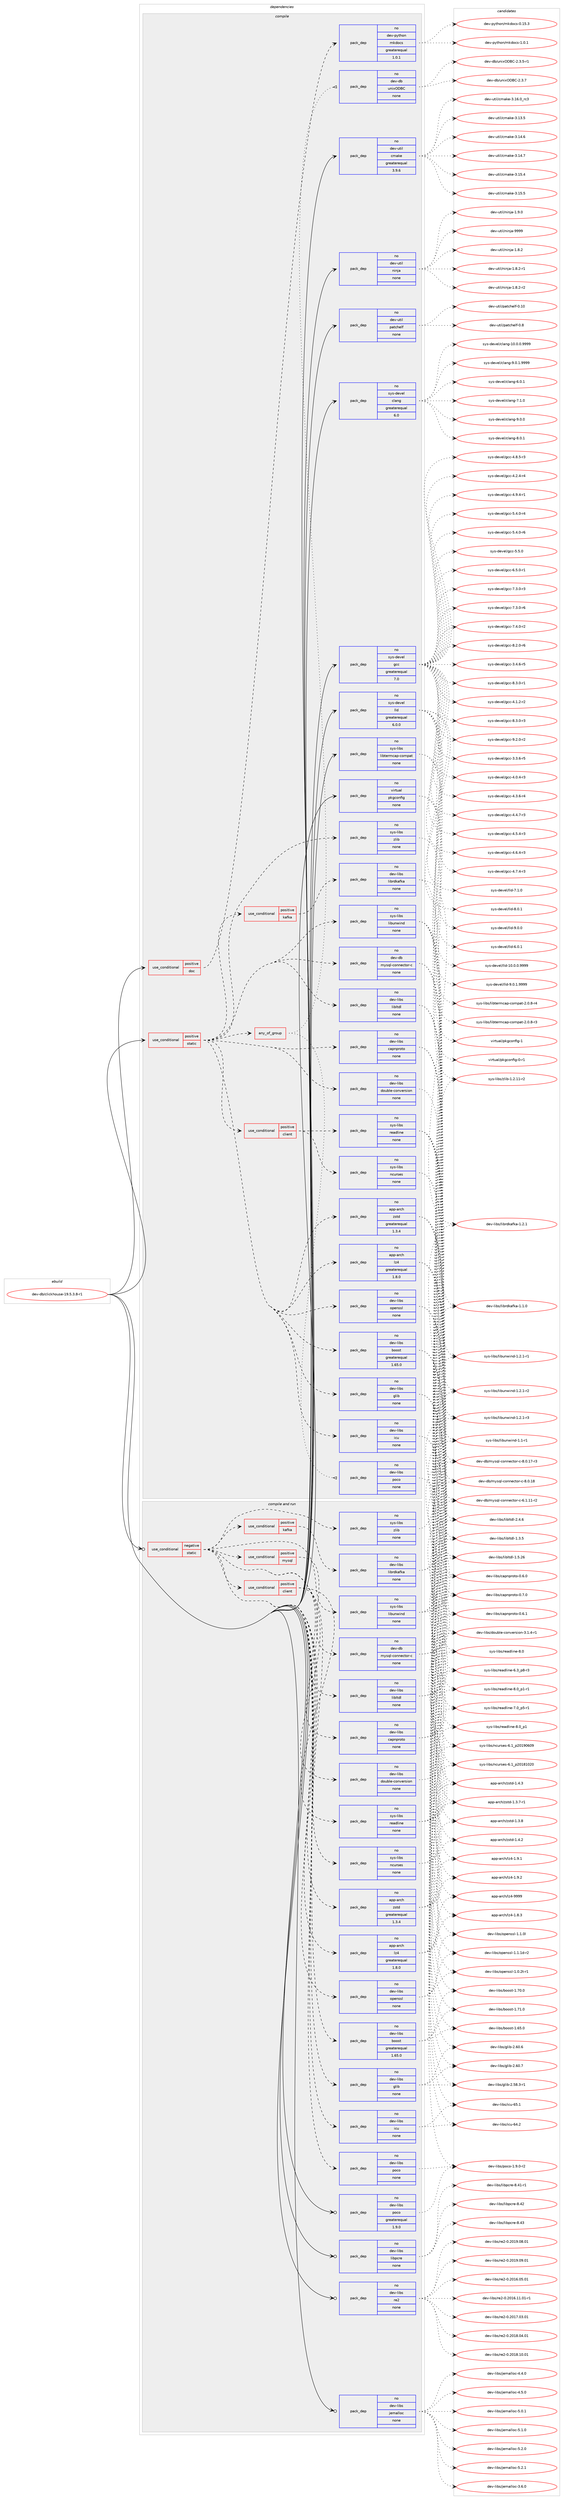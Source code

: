 digraph prolog {

# *************
# Graph options
# *************

newrank=true;
concentrate=true;
compound=true;
graph [rankdir=LR,fontname=Helvetica,fontsize=10,ranksep=1.5];#, ranksep=2.5, nodesep=0.2];
edge  [arrowhead=vee];
node  [fontname=Helvetica,fontsize=10];

# **********
# The ebuild
# **********

subgraph cluster_leftcol {
color=gray;
rank=same;
label=<<i>ebuild</i>>;
id [label="dev-db/clickhouse-19.5.3.8-r1", color=red, width=4, href="../dev-db/clickhouse-19.5.3.8-r1.svg"];
}

# ****************
# The dependencies
# ****************

subgraph cluster_midcol {
color=gray;
label=<<i>dependencies</i>>;
subgraph cluster_compile {
fillcolor="#eeeeee";
style=filled;
label=<<i>compile</i>>;
subgraph cond122521 {
dependency517874 [label=<<TABLE BORDER="0" CELLBORDER="1" CELLSPACING="0" CELLPADDING="4"><TR><TD ROWSPAN="3" CELLPADDING="10">use_conditional</TD></TR><TR><TD>positive</TD></TR><TR><TD>doc</TD></TR></TABLE>>, shape=none, color=red];
subgraph pack385750 {
dependency517875 [label=<<TABLE BORDER="0" CELLBORDER="1" CELLSPACING="0" CELLPADDING="4" WIDTH="220"><TR><TD ROWSPAN="6" CELLPADDING="30">pack_dep</TD></TR><TR><TD WIDTH="110">no</TD></TR><TR><TD>dev-python</TD></TR><TR><TD>mkdocs</TD></TR><TR><TD>greaterequal</TD></TR><TR><TD>1.0.1</TD></TR></TABLE>>, shape=none, color=blue];
}
dependency517874:e -> dependency517875:w [weight=20,style="dashed",arrowhead="vee"];
}
id:e -> dependency517874:w [weight=20,style="solid",arrowhead="vee"];
subgraph cond122522 {
dependency517876 [label=<<TABLE BORDER="0" CELLBORDER="1" CELLSPACING="0" CELLPADDING="4"><TR><TD ROWSPAN="3" CELLPADDING="10">use_conditional</TD></TR><TR><TD>positive</TD></TR><TR><TD>static</TD></TR></TABLE>>, shape=none, color=red];
subgraph pack385751 {
dependency517877 [label=<<TABLE BORDER="0" CELLBORDER="1" CELLSPACING="0" CELLPADDING="4" WIDTH="220"><TR><TD ROWSPAN="6" CELLPADDING="30">pack_dep</TD></TR><TR><TD WIDTH="110">no</TD></TR><TR><TD>app-arch</TD></TR><TR><TD>lz4</TD></TR><TR><TD>greaterequal</TD></TR><TR><TD>1.8.0</TD></TR></TABLE>>, shape=none, color=blue];
}
dependency517876:e -> dependency517877:w [weight=20,style="dashed",arrowhead="vee"];
subgraph pack385752 {
dependency517878 [label=<<TABLE BORDER="0" CELLBORDER="1" CELLSPACING="0" CELLPADDING="4" WIDTH="220"><TR><TD ROWSPAN="6" CELLPADDING="30">pack_dep</TD></TR><TR><TD WIDTH="110">no</TD></TR><TR><TD>app-arch</TD></TR><TR><TD>zstd</TD></TR><TR><TD>greaterequal</TD></TR><TR><TD>1.3.4</TD></TR></TABLE>>, shape=none, color=blue];
}
dependency517876:e -> dependency517878:w [weight=20,style="dashed",arrowhead="vee"];
subgraph cond122523 {
dependency517879 [label=<<TABLE BORDER="0" CELLBORDER="1" CELLSPACING="0" CELLPADDING="4"><TR><TD ROWSPAN="3" CELLPADDING="10">use_conditional</TD></TR><TR><TD>positive</TD></TR><TR><TD>client</TD></TR></TABLE>>, shape=none, color=red];
subgraph pack385753 {
dependency517880 [label=<<TABLE BORDER="0" CELLBORDER="1" CELLSPACING="0" CELLPADDING="4" WIDTH="220"><TR><TD ROWSPAN="6" CELLPADDING="30">pack_dep</TD></TR><TR><TD WIDTH="110">no</TD></TR><TR><TD>sys-libs</TD></TR><TR><TD>ncurses</TD></TR><TR><TD>none</TD></TR><TR><TD></TD></TR></TABLE>>, shape=none, color=blue];
}
dependency517879:e -> dependency517880:w [weight=20,style="dashed",arrowhead="vee"];
subgraph pack385754 {
dependency517881 [label=<<TABLE BORDER="0" CELLBORDER="1" CELLSPACING="0" CELLPADDING="4" WIDTH="220"><TR><TD ROWSPAN="6" CELLPADDING="30">pack_dep</TD></TR><TR><TD WIDTH="110">no</TD></TR><TR><TD>sys-libs</TD></TR><TR><TD>readline</TD></TR><TR><TD>none</TD></TR><TR><TD></TD></TR></TABLE>>, shape=none, color=blue];
}
dependency517879:e -> dependency517881:w [weight=20,style="dashed",arrowhead="vee"];
}
dependency517876:e -> dependency517879:w [weight=20,style="dashed",arrowhead="vee"];
subgraph pack385755 {
dependency517882 [label=<<TABLE BORDER="0" CELLBORDER="1" CELLSPACING="0" CELLPADDING="4" WIDTH="220"><TR><TD ROWSPAN="6" CELLPADDING="30">pack_dep</TD></TR><TR><TD WIDTH="110">no</TD></TR><TR><TD>dev-libs</TD></TR><TR><TD>double-conversion</TD></TR><TR><TD>none</TD></TR><TR><TD></TD></TR></TABLE>>, shape=none, color=blue];
}
dependency517876:e -> dependency517882:w [weight=20,style="dashed",arrowhead="vee"];
subgraph pack385756 {
dependency517883 [label=<<TABLE BORDER="0" CELLBORDER="1" CELLSPACING="0" CELLPADDING="4" WIDTH="220"><TR><TD ROWSPAN="6" CELLPADDING="30">pack_dep</TD></TR><TR><TD WIDTH="110">no</TD></TR><TR><TD>dev-libs</TD></TR><TR><TD>capnproto</TD></TR><TR><TD>none</TD></TR><TR><TD></TD></TR></TABLE>>, shape=none, color=blue];
}
dependency517876:e -> dependency517883:w [weight=20,style="dashed",arrowhead="vee"];
subgraph pack385757 {
dependency517884 [label=<<TABLE BORDER="0" CELLBORDER="1" CELLSPACING="0" CELLPADDING="4" WIDTH="220"><TR><TD ROWSPAN="6" CELLPADDING="30">pack_dep</TD></TR><TR><TD WIDTH="110">no</TD></TR><TR><TD>dev-libs</TD></TR><TR><TD>libltdl</TD></TR><TR><TD>none</TD></TR><TR><TD></TD></TR></TABLE>>, shape=none, color=blue];
}
dependency517876:e -> dependency517884:w [weight=20,style="dashed",arrowhead="vee"];
subgraph pack385758 {
dependency517885 [label=<<TABLE BORDER="0" CELLBORDER="1" CELLSPACING="0" CELLPADDING="4" WIDTH="220"><TR><TD ROWSPAN="6" CELLPADDING="30">pack_dep</TD></TR><TR><TD WIDTH="110">no</TD></TR><TR><TD>sys-libs</TD></TR><TR><TD>libunwind</TD></TR><TR><TD>none</TD></TR><TR><TD></TD></TR></TABLE>>, shape=none, color=blue];
}
dependency517876:e -> dependency517885:w [weight=20,style="dashed",arrowhead="vee"];
subgraph pack385759 {
dependency517886 [label=<<TABLE BORDER="0" CELLBORDER="1" CELLSPACING="0" CELLPADDING="4" WIDTH="220"><TR><TD ROWSPAN="6" CELLPADDING="30">pack_dep</TD></TR><TR><TD WIDTH="110">no</TD></TR><TR><TD>sys-libs</TD></TR><TR><TD>zlib</TD></TR><TR><TD>none</TD></TR><TR><TD></TD></TR></TABLE>>, shape=none, color=blue];
}
dependency517876:e -> dependency517886:w [weight=20,style="dashed",arrowhead="vee"];
subgraph any9275 {
dependency517887 [label=<<TABLE BORDER="0" CELLBORDER="1" CELLSPACING="0" CELLPADDING="4"><TR><TD CELLPADDING="10">any_of_group</TD></TR></TABLE>>, shape=none, color=red];subgraph pack385760 {
dependency517888 [label=<<TABLE BORDER="0" CELLBORDER="1" CELLSPACING="0" CELLPADDING="4" WIDTH="220"><TR><TD ROWSPAN="6" CELLPADDING="30">pack_dep</TD></TR><TR><TD WIDTH="110">no</TD></TR><TR><TD>dev-db</TD></TR><TR><TD>unixODBC</TD></TR><TR><TD>none</TD></TR><TR><TD></TD></TR></TABLE>>, shape=none, color=blue];
}
dependency517887:e -> dependency517888:w [weight=20,style="dotted",arrowhead="oinv"];
subgraph pack385761 {
dependency517889 [label=<<TABLE BORDER="0" CELLBORDER="1" CELLSPACING="0" CELLPADDING="4" WIDTH="220"><TR><TD ROWSPAN="6" CELLPADDING="30">pack_dep</TD></TR><TR><TD WIDTH="110">no</TD></TR><TR><TD>dev-libs</TD></TR><TR><TD>poco</TD></TR><TR><TD>none</TD></TR><TR><TD></TD></TR></TABLE>>, shape=none, color=blue];
}
dependency517887:e -> dependency517889:w [weight=20,style="dotted",arrowhead="oinv"];
}
dependency517876:e -> dependency517887:w [weight=20,style="dashed",arrowhead="vee"];
subgraph pack385762 {
dependency517890 [label=<<TABLE BORDER="0" CELLBORDER="1" CELLSPACING="0" CELLPADDING="4" WIDTH="220"><TR><TD ROWSPAN="6" CELLPADDING="30">pack_dep</TD></TR><TR><TD WIDTH="110">no</TD></TR><TR><TD>dev-libs</TD></TR><TR><TD>icu</TD></TR><TR><TD>none</TD></TR><TR><TD></TD></TR></TABLE>>, shape=none, color=blue];
}
dependency517876:e -> dependency517890:w [weight=20,style="dashed",arrowhead="vee"];
subgraph pack385763 {
dependency517891 [label=<<TABLE BORDER="0" CELLBORDER="1" CELLSPACING="0" CELLPADDING="4" WIDTH="220"><TR><TD ROWSPAN="6" CELLPADDING="30">pack_dep</TD></TR><TR><TD WIDTH="110">no</TD></TR><TR><TD>dev-libs</TD></TR><TR><TD>glib</TD></TR><TR><TD>none</TD></TR><TR><TD></TD></TR></TABLE>>, shape=none, color=blue];
}
dependency517876:e -> dependency517891:w [weight=20,style="dashed",arrowhead="vee"];
subgraph pack385764 {
dependency517892 [label=<<TABLE BORDER="0" CELLBORDER="1" CELLSPACING="0" CELLPADDING="4" WIDTH="220"><TR><TD ROWSPAN="6" CELLPADDING="30">pack_dep</TD></TR><TR><TD WIDTH="110">no</TD></TR><TR><TD>dev-libs</TD></TR><TR><TD>boost</TD></TR><TR><TD>greaterequal</TD></TR><TR><TD>1.65.0</TD></TR></TABLE>>, shape=none, color=blue];
}
dependency517876:e -> dependency517892:w [weight=20,style="dashed",arrowhead="vee"];
subgraph pack385765 {
dependency517893 [label=<<TABLE BORDER="0" CELLBORDER="1" CELLSPACING="0" CELLPADDING="4" WIDTH="220"><TR><TD ROWSPAN="6" CELLPADDING="30">pack_dep</TD></TR><TR><TD WIDTH="110">no</TD></TR><TR><TD>dev-libs</TD></TR><TR><TD>openssl</TD></TR><TR><TD>none</TD></TR><TR><TD></TD></TR></TABLE>>, shape=none, color=blue];
}
dependency517876:e -> dependency517893:w [weight=20,style="dashed",arrowhead="vee"];
subgraph pack385766 {
dependency517894 [label=<<TABLE BORDER="0" CELLBORDER="1" CELLSPACING="0" CELLPADDING="4" WIDTH="220"><TR><TD ROWSPAN="6" CELLPADDING="30">pack_dep</TD></TR><TR><TD WIDTH="110">no</TD></TR><TR><TD>dev-db</TD></TR><TR><TD>mysql-connector-c</TD></TR><TR><TD>none</TD></TR><TR><TD></TD></TR></TABLE>>, shape=none, color=blue];
}
dependency517876:e -> dependency517894:w [weight=20,style="dashed",arrowhead="vee"];
subgraph cond122524 {
dependency517895 [label=<<TABLE BORDER="0" CELLBORDER="1" CELLSPACING="0" CELLPADDING="4"><TR><TD ROWSPAN="3" CELLPADDING="10">use_conditional</TD></TR><TR><TD>positive</TD></TR><TR><TD>kafka</TD></TR></TABLE>>, shape=none, color=red];
subgraph pack385767 {
dependency517896 [label=<<TABLE BORDER="0" CELLBORDER="1" CELLSPACING="0" CELLPADDING="4" WIDTH="220"><TR><TD ROWSPAN="6" CELLPADDING="30">pack_dep</TD></TR><TR><TD WIDTH="110">no</TD></TR><TR><TD>dev-libs</TD></TR><TR><TD>librdkafka</TD></TR><TR><TD>none</TD></TR><TR><TD></TD></TR></TABLE>>, shape=none, color=blue];
}
dependency517895:e -> dependency517896:w [weight=20,style="dashed",arrowhead="vee"];
}
dependency517876:e -> dependency517895:w [weight=20,style="dashed",arrowhead="vee"];
}
id:e -> dependency517876:w [weight=20,style="solid",arrowhead="vee"];
subgraph pack385768 {
dependency517897 [label=<<TABLE BORDER="0" CELLBORDER="1" CELLSPACING="0" CELLPADDING="4" WIDTH="220"><TR><TD ROWSPAN="6" CELLPADDING="30">pack_dep</TD></TR><TR><TD WIDTH="110">no</TD></TR><TR><TD>dev-util</TD></TR><TR><TD>cmake</TD></TR><TR><TD>greaterequal</TD></TR><TR><TD>3.9.6</TD></TR></TABLE>>, shape=none, color=blue];
}
id:e -> dependency517897:w [weight=20,style="solid",arrowhead="vee"];
subgraph pack385769 {
dependency517898 [label=<<TABLE BORDER="0" CELLBORDER="1" CELLSPACING="0" CELLPADDING="4" WIDTH="220"><TR><TD ROWSPAN="6" CELLPADDING="30">pack_dep</TD></TR><TR><TD WIDTH="110">no</TD></TR><TR><TD>dev-util</TD></TR><TR><TD>ninja</TD></TR><TR><TD>none</TD></TR><TR><TD></TD></TR></TABLE>>, shape=none, color=blue];
}
id:e -> dependency517898:w [weight=20,style="solid",arrowhead="vee"];
subgraph pack385770 {
dependency517899 [label=<<TABLE BORDER="0" CELLBORDER="1" CELLSPACING="0" CELLPADDING="4" WIDTH="220"><TR><TD ROWSPAN="6" CELLPADDING="30">pack_dep</TD></TR><TR><TD WIDTH="110">no</TD></TR><TR><TD>dev-util</TD></TR><TR><TD>patchelf</TD></TR><TR><TD>none</TD></TR><TR><TD></TD></TR></TABLE>>, shape=none, color=blue];
}
id:e -> dependency517899:w [weight=20,style="solid",arrowhead="vee"];
subgraph pack385771 {
dependency517900 [label=<<TABLE BORDER="0" CELLBORDER="1" CELLSPACING="0" CELLPADDING="4" WIDTH="220"><TR><TD ROWSPAN="6" CELLPADDING="30">pack_dep</TD></TR><TR><TD WIDTH="110">no</TD></TR><TR><TD>sys-devel</TD></TR><TR><TD>clang</TD></TR><TR><TD>greaterequal</TD></TR><TR><TD>6.0</TD></TR></TABLE>>, shape=none, color=blue];
}
id:e -> dependency517900:w [weight=20,style="solid",arrowhead="vee"];
subgraph pack385772 {
dependency517901 [label=<<TABLE BORDER="0" CELLBORDER="1" CELLSPACING="0" CELLPADDING="4" WIDTH="220"><TR><TD ROWSPAN="6" CELLPADDING="30">pack_dep</TD></TR><TR><TD WIDTH="110">no</TD></TR><TR><TD>sys-devel</TD></TR><TR><TD>gcc</TD></TR><TR><TD>greaterequal</TD></TR><TR><TD>7.0</TD></TR></TABLE>>, shape=none, color=blue];
}
id:e -> dependency517901:w [weight=20,style="solid",arrowhead="vee"];
subgraph pack385773 {
dependency517902 [label=<<TABLE BORDER="0" CELLBORDER="1" CELLSPACING="0" CELLPADDING="4" WIDTH="220"><TR><TD ROWSPAN="6" CELLPADDING="30">pack_dep</TD></TR><TR><TD WIDTH="110">no</TD></TR><TR><TD>sys-devel</TD></TR><TR><TD>lld</TD></TR><TR><TD>greaterequal</TD></TR><TR><TD>6.0.0</TD></TR></TABLE>>, shape=none, color=blue];
}
id:e -> dependency517902:w [weight=20,style="solid",arrowhead="vee"];
subgraph pack385774 {
dependency517903 [label=<<TABLE BORDER="0" CELLBORDER="1" CELLSPACING="0" CELLPADDING="4" WIDTH="220"><TR><TD ROWSPAN="6" CELLPADDING="30">pack_dep</TD></TR><TR><TD WIDTH="110">no</TD></TR><TR><TD>sys-libs</TD></TR><TR><TD>libtermcap-compat</TD></TR><TR><TD>none</TD></TR><TR><TD></TD></TR></TABLE>>, shape=none, color=blue];
}
id:e -> dependency517903:w [weight=20,style="solid",arrowhead="vee"];
subgraph pack385775 {
dependency517904 [label=<<TABLE BORDER="0" CELLBORDER="1" CELLSPACING="0" CELLPADDING="4" WIDTH="220"><TR><TD ROWSPAN="6" CELLPADDING="30">pack_dep</TD></TR><TR><TD WIDTH="110">no</TD></TR><TR><TD>virtual</TD></TR><TR><TD>pkgconfig</TD></TR><TR><TD>none</TD></TR><TR><TD></TD></TR></TABLE>>, shape=none, color=blue];
}
id:e -> dependency517904:w [weight=20,style="solid",arrowhead="vee"];
}
subgraph cluster_compileandrun {
fillcolor="#eeeeee";
style=filled;
label=<<i>compile and run</i>>;
subgraph cond122525 {
dependency517905 [label=<<TABLE BORDER="0" CELLBORDER="1" CELLSPACING="0" CELLPADDING="4"><TR><TD ROWSPAN="3" CELLPADDING="10">use_conditional</TD></TR><TR><TD>negative</TD></TR><TR><TD>static</TD></TR></TABLE>>, shape=none, color=red];
subgraph pack385776 {
dependency517906 [label=<<TABLE BORDER="0" CELLBORDER="1" CELLSPACING="0" CELLPADDING="4" WIDTH="220"><TR><TD ROWSPAN="6" CELLPADDING="30">pack_dep</TD></TR><TR><TD WIDTH="110">no</TD></TR><TR><TD>app-arch</TD></TR><TR><TD>lz4</TD></TR><TR><TD>greaterequal</TD></TR><TR><TD>1.8.0</TD></TR></TABLE>>, shape=none, color=blue];
}
dependency517905:e -> dependency517906:w [weight=20,style="dashed",arrowhead="vee"];
subgraph pack385777 {
dependency517907 [label=<<TABLE BORDER="0" CELLBORDER="1" CELLSPACING="0" CELLPADDING="4" WIDTH="220"><TR><TD ROWSPAN="6" CELLPADDING="30">pack_dep</TD></TR><TR><TD WIDTH="110">no</TD></TR><TR><TD>app-arch</TD></TR><TR><TD>zstd</TD></TR><TR><TD>greaterequal</TD></TR><TR><TD>1.3.4</TD></TR></TABLE>>, shape=none, color=blue];
}
dependency517905:e -> dependency517907:w [weight=20,style="dashed",arrowhead="vee"];
subgraph cond122526 {
dependency517908 [label=<<TABLE BORDER="0" CELLBORDER="1" CELLSPACING="0" CELLPADDING="4"><TR><TD ROWSPAN="3" CELLPADDING="10">use_conditional</TD></TR><TR><TD>positive</TD></TR><TR><TD>client</TD></TR></TABLE>>, shape=none, color=red];
subgraph pack385778 {
dependency517909 [label=<<TABLE BORDER="0" CELLBORDER="1" CELLSPACING="0" CELLPADDING="4" WIDTH="220"><TR><TD ROWSPAN="6" CELLPADDING="30">pack_dep</TD></TR><TR><TD WIDTH="110">no</TD></TR><TR><TD>sys-libs</TD></TR><TR><TD>ncurses</TD></TR><TR><TD>none</TD></TR><TR><TD></TD></TR></TABLE>>, shape=none, color=blue];
}
dependency517908:e -> dependency517909:w [weight=20,style="dashed",arrowhead="vee"];
subgraph pack385779 {
dependency517910 [label=<<TABLE BORDER="0" CELLBORDER="1" CELLSPACING="0" CELLPADDING="4" WIDTH="220"><TR><TD ROWSPAN="6" CELLPADDING="30">pack_dep</TD></TR><TR><TD WIDTH="110">no</TD></TR><TR><TD>sys-libs</TD></TR><TR><TD>readline</TD></TR><TR><TD>none</TD></TR><TR><TD></TD></TR></TABLE>>, shape=none, color=blue];
}
dependency517908:e -> dependency517910:w [weight=20,style="dashed",arrowhead="vee"];
}
dependency517905:e -> dependency517908:w [weight=20,style="dashed",arrowhead="vee"];
subgraph pack385780 {
dependency517911 [label=<<TABLE BORDER="0" CELLBORDER="1" CELLSPACING="0" CELLPADDING="4" WIDTH="220"><TR><TD ROWSPAN="6" CELLPADDING="30">pack_dep</TD></TR><TR><TD WIDTH="110">no</TD></TR><TR><TD>dev-libs</TD></TR><TR><TD>double-conversion</TD></TR><TR><TD>none</TD></TR><TR><TD></TD></TR></TABLE>>, shape=none, color=blue];
}
dependency517905:e -> dependency517911:w [weight=20,style="dashed",arrowhead="vee"];
subgraph pack385781 {
dependency517912 [label=<<TABLE BORDER="0" CELLBORDER="1" CELLSPACING="0" CELLPADDING="4" WIDTH="220"><TR><TD ROWSPAN="6" CELLPADDING="30">pack_dep</TD></TR><TR><TD WIDTH="110">no</TD></TR><TR><TD>dev-libs</TD></TR><TR><TD>capnproto</TD></TR><TR><TD>none</TD></TR><TR><TD></TD></TR></TABLE>>, shape=none, color=blue];
}
dependency517905:e -> dependency517912:w [weight=20,style="dashed",arrowhead="vee"];
subgraph pack385782 {
dependency517913 [label=<<TABLE BORDER="0" CELLBORDER="1" CELLSPACING="0" CELLPADDING="4" WIDTH="220"><TR><TD ROWSPAN="6" CELLPADDING="30">pack_dep</TD></TR><TR><TD WIDTH="110">no</TD></TR><TR><TD>dev-libs</TD></TR><TR><TD>libltdl</TD></TR><TR><TD>none</TD></TR><TR><TD></TD></TR></TABLE>>, shape=none, color=blue];
}
dependency517905:e -> dependency517913:w [weight=20,style="dashed",arrowhead="vee"];
subgraph pack385783 {
dependency517914 [label=<<TABLE BORDER="0" CELLBORDER="1" CELLSPACING="0" CELLPADDING="4" WIDTH="220"><TR><TD ROWSPAN="6" CELLPADDING="30">pack_dep</TD></TR><TR><TD WIDTH="110">no</TD></TR><TR><TD>sys-libs</TD></TR><TR><TD>libunwind</TD></TR><TR><TD>none</TD></TR><TR><TD></TD></TR></TABLE>>, shape=none, color=blue];
}
dependency517905:e -> dependency517914:w [weight=20,style="dashed",arrowhead="vee"];
subgraph pack385784 {
dependency517915 [label=<<TABLE BORDER="0" CELLBORDER="1" CELLSPACING="0" CELLPADDING="4" WIDTH="220"><TR><TD ROWSPAN="6" CELLPADDING="30">pack_dep</TD></TR><TR><TD WIDTH="110">no</TD></TR><TR><TD>sys-libs</TD></TR><TR><TD>zlib</TD></TR><TR><TD>none</TD></TR><TR><TD></TD></TR></TABLE>>, shape=none, color=blue];
}
dependency517905:e -> dependency517915:w [weight=20,style="dashed",arrowhead="vee"];
subgraph pack385785 {
dependency517916 [label=<<TABLE BORDER="0" CELLBORDER="1" CELLSPACING="0" CELLPADDING="4" WIDTH="220"><TR><TD ROWSPAN="6" CELLPADDING="30">pack_dep</TD></TR><TR><TD WIDTH="110">no</TD></TR><TR><TD>dev-libs</TD></TR><TR><TD>poco</TD></TR><TR><TD>none</TD></TR><TR><TD></TD></TR></TABLE>>, shape=none, color=blue];
}
dependency517905:e -> dependency517916:w [weight=20,style="dashed",arrowhead="vee"];
subgraph pack385786 {
dependency517917 [label=<<TABLE BORDER="0" CELLBORDER="1" CELLSPACING="0" CELLPADDING="4" WIDTH="220"><TR><TD ROWSPAN="6" CELLPADDING="30">pack_dep</TD></TR><TR><TD WIDTH="110">no</TD></TR><TR><TD>dev-libs</TD></TR><TR><TD>icu</TD></TR><TR><TD>none</TD></TR><TR><TD></TD></TR></TABLE>>, shape=none, color=blue];
}
dependency517905:e -> dependency517917:w [weight=20,style="dashed",arrowhead="vee"];
subgraph pack385787 {
dependency517918 [label=<<TABLE BORDER="0" CELLBORDER="1" CELLSPACING="0" CELLPADDING="4" WIDTH="220"><TR><TD ROWSPAN="6" CELLPADDING="30">pack_dep</TD></TR><TR><TD WIDTH="110">no</TD></TR><TR><TD>dev-libs</TD></TR><TR><TD>glib</TD></TR><TR><TD>none</TD></TR><TR><TD></TD></TR></TABLE>>, shape=none, color=blue];
}
dependency517905:e -> dependency517918:w [weight=20,style="dashed",arrowhead="vee"];
subgraph pack385788 {
dependency517919 [label=<<TABLE BORDER="0" CELLBORDER="1" CELLSPACING="0" CELLPADDING="4" WIDTH="220"><TR><TD ROWSPAN="6" CELLPADDING="30">pack_dep</TD></TR><TR><TD WIDTH="110">no</TD></TR><TR><TD>dev-libs</TD></TR><TR><TD>boost</TD></TR><TR><TD>greaterequal</TD></TR><TR><TD>1.65.0</TD></TR></TABLE>>, shape=none, color=blue];
}
dependency517905:e -> dependency517919:w [weight=20,style="dashed",arrowhead="vee"];
subgraph pack385789 {
dependency517920 [label=<<TABLE BORDER="0" CELLBORDER="1" CELLSPACING="0" CELLPADDING="4" WIDTH="220"><TR><TD ROWSPAN="6" CELLPADDING="30">pack_dep</TD></TR><TR><TD WIDTH="110">no</TD></TR><TR><TD>dev-libs</TD></TR><TR><TD>openssl</TD></TR><TR><TD>none</TD></TR><TR><TD></TD></TR></TABLE>>, shape=none, color=blue];
}
dependency517905:e -> dependency517920:w [weight=20,style="dashed",arrowhead="vee"];
subgraph cond122527 {
dependency517921 [label=<<TABLE BORDER="0" CELLBORDER="1" CELLSPACING="0" CELLPADDING="4"><TR><TD ROWSPAN="3" CELLPADDING="10">use_conditional</TD></TR><TR><TD>positive</TD></TR><TR><TD>kafka</TD></TR></TABLE>>, shape=none, color=red];
subgraph pack385790 {
dependency517922 [label=<<TABLE BORDER="0" CELLBORDER="1" CELLSPACING="0" CELLPADDING="4" WIDTH="220"><TR><TD ROWSPAN="6" CELLPADDING="30">pack_dep</TD></TR><TR><TD WIDTH="110">no</TD></TR><TR><TD>dev-libs</TD></TR><TR><TD>librdkafka</TD></TR><TR><TD>none</TD></TR><TR><TD></TD></TR></TABLE>>, shape=none, color=blue];
}
dependency517921:e -> dependency517922:w [weight=20,style="dashed",arrowhead="vee"];
}
dependency517905:e -> dependency517921:w [weight=20,style="dashed",arrowhead="vee"];
subgraph cond122528 {
dependency517923 [label=<<TABLE BORDER="0" CELLBORDER="1" CELLSPACING="0" CELLPADDING="4"><TR><TD ROWSPAN="3" CELLPADDING="10">use_conditional</TD></TR><TR><TD>positive</TD></TR><TR><TD>mysql</TD></TR></TABLE>>, shape=none, color=red];
subgraph pack385791 {
dependency517924 [label=<<TABLE BORDER="0" CELLBORDER="1" CELLSPACING="0" CELLPADDING="4" WIDTH="220"><TR><TD ROWSPAN="6" CELLPADDING="30">pack_dep</TD></TR><TR><TD WIDTH="110">no</TD></TR><TR><TD>dev-db</TD></TR><TR><TD>mysql-connector-c</TD></TR><TR><TD>none</TD></TR><TR><TD></TD></TR></TABLE>>, shape=none, color=blue];
}
dependency517923:e -> dependency517924:w [weight=20,style="dashed",arrowhead="vee"];
}
dependency517905:e -> dependency517923:w [weight=20,style="dashed",arrowhead="vee"];
}
id:e -> dependency517905:w [weight=20,style="solid",arrowhead="odotvee"];
subgraph pack385792 {
dependency517925 [label=<<TABLE BORDER="0" CELLBORDER="1" CELLSPACING="0" CELLPADDING="4" WIDTH="220"><TR><TD ROWSPAN="6" CELLPADDING="30">pack_dep</TD></TR><TR><TD WIDTH="110">no</TD></TR><TR><TD>dev-libs</TD></TR><TR><TD>jemalloc</TD></TR><TR><TD>none</TD></TR><TR><TD></TD></TR></TABLE>>, shape=none, color=blue];
}
id:e -> dependency517925:w [weight=20,style="solid",arrowhead="odotvee"];
subgraph pack385793 {
dependency517926 [label=<<TABLE BORDER="0" CELLBORDER="1" CELLSPACING="0" CELLPADDING="4" WIDTH="220"><TR><TD ROWSPAN="6" CELLPADDING="30">pack_dep</TD></TR><TR><TD WIDTH="110">no</TD></TR><TR><TD>dev-libs</TD></TR><TR><TD>libpcre</TD></TR><TR><TD>none</TD></TR><TR><TD></TD></TR></TABLE>>, shape=none, color=blue];
}
id:e -> dependency517926:w [weight=20,style="solid",arrowhead="odotvee"];
subgraph pack385794 {
dependency517927 [label=<<TABLE BORDER="0" CELLBORDER="1" CELLSPACING="0" CELLPADDING="4" WIDTH="220"><TR><TD ROWSPAN="6" CELLPADDING="30">pack_dep</TD></TR><TR><TD WIDTH="110">no</TD></TR><TR><TD>dev-libs</TD></TR><TR><TD>poco</TD></TR><TR><TD>greaterequal</TD></TR><TR><TD>1.9.0</TD></TR></TABLE>>, shape=none, color=blue];
}
id:e -> dependency517927:w [weight=20,style="solid",arrowhead="odotvee"];
subgraph pack385795 {
dependency517928 [label=<<TABLE BORDER="0" CELLBORDER="1" CELLSPACING="0" CELLPADDING="4" WIDTH="220"><TR><TD ROWSPAN="6" CELLPADDING="30">pack_dep</TD></TR><TR><TD WIDTH="110">no</TD></TR><TR><TD>dev-libs</TD></TR><TR><TD>re2</TD></TR><TR><TD>none</TD></TR><TR><TD></TD></TR></TABLE>>, shape=none, color=blue];
}
id:e -> dependency517928:w [weight=20,style="solid",arrowhead="odotvee"];
}
subgraph cluster_run {
fillcolor="#eeeeee";
style=filled;
label=<<i>run</i>>;
}
}

# **************
# The candidates
# **************

subgraph cluster_choices {
rank=same;
color=gray;
label=<<i>candidates</i>>;

subgraph choice385750 {
color=black;
nodesep=1;
choice10010111845112121116104111110471091071001119911545484649534651 [label="dev-python/mkdocs-0.15.3", color=red, width=4,href="../dev-python/mkdocs-0.15.3.svg"];
choice100101118451121211161041111104710910710011199115454946484649 [label="dev-python/mkdocs-1.0.1", color=red, width=4,href="../dev-python/mkdocs-1.0.1.svg"];
dependency517875:e -> choice10010111845112121116104111110471091071001119911545484649534651:w [style=dotted,weight="100"];
dependency517875:e -> choice100101118451121211161041111104710910710011199115454946484649:w [style=dotted,weight="100"];
}
subgraph choice385751 {
color=black;
nodesep=1;
choice971121124597114991044710812252454946564651 [label="app-arch/lz4-1.8.3", color=red, width=4,href="../app-arch/lz4-1.8.3.svg"];
choice971121124597114991044710812252454946574649 [label="app-arch/lz4-1.9.1", color=red, width=4,href="../app-arch/lz4-1.9.1.svg"];
choice971121124597114991044710812252454946574650 [label="app-arch/lz4-1.9.2", color=red, width=4,href="../app-arch/lz4-1.9.2.svg"];
choice9711211245971149910447108122524557575757 [label="app-arch/lz4-9999", color=red, width=4,href="../app-arch/lz4-9999.svg"];
dependency517877:e -> choice971121124597114991044710812252454946564651:w [style=dotted,weight="100"];
dependency517877:e -> choice971121124597114991044710812252454946574649:w [style=dotted,weight="100"];
dependency517877:e -> choice971121124597114991044710812252454946574650:w [style=dotted,weight="100"];
dependency517877:e -> choice9711211245971149910447108122524557575757:w [style=dotted,weight="100"];
}
subgraph choice385752 {
color=black;
nodesep=1;
choice97112112459711499104471221151161004549465146554511449 [label="app-arch/zstd-1.3.7-r1", color=red, width=4,href="../app-arch/zstd-1.3.7-r1.svg"];
choice9711211245971149910447122115116100454946514656 [label="app-arch/zstd-1.3.8", color=red, width=4,href="../app-arch/zstd-1.3.8.svg"];
choice9711211245971149910447122115116100454946524650 [label="app-arch/zstd-1.4.2", color=red, width=4,href="../app-arch/zstd-1.4.2.svg"];
choice9711211245971149910447122115116100454946524651 [label="app-arch/zstd-1.4.3", color=red, width=4,href="../app-arch/zstd-1.4.3.svg"];
dependency517878:e -> choice97112112459711499104471221151161004549465146554511449:w [style=dotted,weight="100"];
dependency517878:e -> choice9711211245971149910447122115116100454946514656:w [style=dotted,weight="100"];
dependency517878:e -> choice9711211245971149910447122115116100454946524650:w [style=dotted,weight="100"];
dependency517878:e -> choice9711211245971149910447122115116100454946524651:w [style=dotted,weight="100"];
}
subgraph choice385753 {
color=black;
nodesep=1;
choice1151211154510810598115471109911711411510111545544649951125048495649485048 [label="sys-libs/ncurses-6.1_p20181020", color=red, width=4,href="../sys-libs/ncurses-6.1_p20181020.svg"];
choice1151211154510810598115471109911711411510111545544649951125048495748544857 [label="sys-libs/ncurses-6.1_p20190609", color=red, width=4,href="../sys-libs/ncurses-6.1_p20190609.svg"];
dependency517880:e -> choice1151211154510810598115471109911711411510111545544649951125048495649485048:w [style=dotted,weight="100"];
dependency517880:e -> choice1151211154510810598115471109911711411510111545544649951125048495748544857:w [style=dotted,weight="100"];
}
subgraph choice385754 {
color=black;
nodesep=1;
choice115121115451081059811547114101971001081051101014554465195112564511451 [label="sys-libs/readline-6.3_p8-r3", color=red, width=4,href="../sys-libs/readline-6.3_p8-r3.svg"];
choice115121115451081059811547114101971001081051101014555464895112534511449 [label="sys-libs/readline-7.0_p5-r1", color=red, width=4,href="../sys-libs/readline-7.0_p5-r1.svg"];
choice1151211154510810598115471141019710010810511010145564648 [label="sys-libs/readline-8.0", color=red, width=4,href="../sys-libs/readline-8.0.svg"];
choice11512111545108105981154711410197100108105110101455646489511249 [label="sys-libs/readline-8.0_p1", color=red, width=4,href="../sys-libs/readline-8.0_p1.svg"];
choice115121115451081059811547114101971001081051101014556464895112494511449 [label="sys-libs/readline-8.0_p1-r1", color=red, width=4,href="../sys-libs/readline-8.0_p1-r1.svg"];
dependency517881:e -> choice115121115451081059811547114101971001081051101014554465195112564511451:w [style=dotted,weight="100"];
dependency517881:e -> choice115121115451081059811547114101971001081051101014555464895112534511449:w [style=dotted,weight="100"];
dependency517881:e -> choice1151211154510810598115471141019710010810511010145564648:w [style=dotted,weight="100"];
dependency517881:e -> choice11512111545108105981154711410197100108105110101455646489511249:w [style=dotted,weight="100"];
dependency517881:e -> choice115121115451081059811547114101971001081051101014556464895112494511449:w [style=dotted,weight="100"];
}
subgraph choice385755 {
color=black;
nodesep=1;
choice1001011184510810598115471001111179810810145991111101181011141151051111104551464946524511449 [label="dev-libs/double-conversion-3.1.4-r1", color=red, width=4,href="../dev-libs/double-conversion-3.1.4-r1.svg"];
dependency517882:e -> choice1001011184510810598115471001111179810810145991111101181011141151051111104551464946524511449:w [style=dotted,weight="100"];
}
subgraph choice385756 {
color=black;
nodesep=1;
choice1001011184510810598115479997112110112114111116111454846544648 [label="dev-libs/capnproto-0.6.0", color=red, width=4,href="../dev-libs/capnproto-0.6.0.svg"];
choice1001011184510810598115479997112110112114111116111454846544649 [label="dev-libs/capnproto-0.6.1", color=red, width=4,href="../dev-libs/capnproto-0.6.1.svg"];
choice1001011184510810598115479997112110112114111116111454846554648 [label="dev-libs/capnproto-0.7.0", color=red, width=4,href="../dev-libs/capnproto-0.7.0.svg"];
dependency517883:e -> choice1001011184510810598115479997112110112114111116111454846544648:w [style=dotted,weight="100"];
dependency517883:e -> choice1001011184510810598115479997112110112114111116111454846544649:w [style=dotted,weight="100"];
dependency517883:e -> choice1001011184510810598115479997112110112114111116111454846554648:w [style=dotted,weight="100"];
}
subgraph choice385757 {
color=black;
nodesep=1;
choice10010111845108105981154710810598108116100108454946514653 [label="dev-libs/libltdl-1.3.5", color=red, width=4,href="../dev-libs/libltdl-1.3.5.svg"];
choice1001011184510810598115471081059810811610010845494653465054 [label="dev-libs/libltdl-1.5.26", color=red, width=4,href="../dev-libs/libltdl-1.5.26.svg"];
choice10010111845108105981154710810598108116100108455046524654 [label="dev-libs/libltdl-2.4.6", color=red, width=4,href="../dev-libs/libltdl-2.4.6.svg"];
dependency517884:e -> choice10010111845108105981154710810598108116100108454946514653:w [style=dotted,weight="100"];
dependency517884:e -> choice1001011184510810598115471081059810811610010845494653465054:w [style=dotted,weight="100"];
dependency517884:e -> choice10010111845108105981154710810598108116100108455046524654:w [style=dotted,weight="100"];
}
subgraph choice385758 {
color=black;
nodesep=1;
choice11512111545108105981154710810598117110119105110100454946494511449 [label="sys-libs/libunwind-1.1-r1", color=red, width=4,href="../sys-libs/libunwind-1.1-r1.svg"];
choice115121115451081059811547108105981171101191051101004549465046494511449 [label="sys-libs/libunwind-1.2.1-r1", color=red, width=4,href="../sys-libs/libunwind-1.2.1-r1.svg"];
choice115121115451081059811547108105981171101191051101004549465046494511450 [label="sys-libs/libunwind-1.2.1-r2", color=red, width=4,href="../sys-libs/libunwind-1.2.1-r2.svg"];
choice115121115451081059811547108105981171101191051101004549465046494511451 [label="sys-libs/libunwind-1.2.1-r3", color=red, width=4,href="../sys-libs/libunwind-1.2.1-r3.svg"];
dependency517885:e -> choice11512111545108105981154710810598117110119105110100454946494511449:w [style=dotted,weight="100"];
dependency517885:e -> choice115121115451081059811547108105981171101191051101004549465046494511449:w [style=dotted,weight="100"];
dependency517885:e -> choice115121115451081059811547108105981171101191051101004549465046494511450:w [style=dotted,weight="100"];
dependency517885:e -> choice115121115451081059811547108105981171101191051101004549465046494511451:w [style=dotted,weight="100"];
}
subgraph choice385759 {
color=black;
nodesep=1;
choice11512111545108105981154712210810598454946504649494511450 [label="sys-libs/zlib-1.2.11-r2", color=red, width=4,href="../sys-libs/zlib-1.2.11-r2.svg"];
dependency517886:e -> choice11512111545108105981154712210810598454946504649494511450:w [style=dotted,weight="100"];
}
subgraph choice385760 {
color=black;
nodesep=1;
choice100101118451009847117110105120796866674550465146534511449 [label="dev-db/unixODBC-2.3.5-r1", color=red, width=4,href="../dev-db/unixODBC-2.3.5-r1.svg"];
choice10010111845100984711711010512079686667455046514655 [label="dev-db/unixODBC-2.3.7", color=red, width=4,href="../dev-db/unixODBC-2.3.7.svg"];
dependency517888:e -> choice100101118451009847117110105120796866674550465146534511449:w [style=dotted,weight="100"];
dependency517888:e -> choice10010111845100984711711010512079686667455046514655:w [style=dotted,weight="100"];
}
subgraph choice385761 {
color=black;
nodesep=1;
choice100101118451081059811547112111991114549465746484511450 [label="dev-libs/poco-1.9.0-r2", color=red, width=4,href="../dev-libs/poco-1.9.0-r2.svg"];
dependency517889:e -> choice100101118451081059811547112111991114549465746484511450:w [style=dotted,weight="100"];
}
subgraph choice385762 {
color=black;
nodesep=1;
choice100101118451081059811547105991174554524650 [label="dev-libs/icu-64.2", color=red, width=4,href="../dev-libs/icu-64.2.svg"];
choice100101118451081059811547105991174554534649 [label="dev-libs/icu-65.1", color=red, width=4,href="../dev-libs/icu-65.1.svg"];
dependency517890:e -> choice100101118451081059811547105991174554524650:w [style=dotted,weight="100"];
dependency517890:e -> choice100101118451081059811547105991174554534649:w [style=dotted,weight="100"];
}
subgraph choice385763 {
color=black;
nodesep=1;
choice10010111845108105981154710310810598455046535646514511449 [label="dev-libs/glib-2.58.3-r1", color=red, width=4,href="../dev-libs/glib-2.58.3-r1.svg"];
choice1001011184510810598115471031081059845504654484654 [label="dev-libs/glib-2.60.6", color=red, width=4,href="../dev-libs/glib-2.60.6.svg"];
choice1001011184510810598115471031081059845504654484655 [label="dev-libs/glib-2.60.7", color=red, width=4,href="../dev-libs/glib-2.60.7.svg"];
dependency517891:e -> choice10010111845108105981154710310810598455046535646514511449:w [style=dotted,weight="100"];
dependency517891:e -> choice1001011184510810598115471031081059845504654484654:w [style=dotted,weight="100"];
dependency517891:e -> choice1001011184510810598115471031081059845504654484655:w [style=dotted,weight="100"];
}
subgraph choice385764 {
color=black;
nodesep=1;
choice1001011184510810598115479811111111511645494654534648 [label="dev-libs/boost-1.65.0", color=red, width=4,href="../dev-libs/boost-1.65.0.svg"];
choice1001011184510810598115479811111111511645494655484648 [label="dev-libs/boost-1.70.0", color=red, width=4,href="../dev-libs/boost-1.70.0.svg"];
choice1001011184510810598115479811111111511645494655494648 [label="dev-libs/boost-1.71.0", color=red, width=4,href="../dev-libs/boost-1.71.0.svg"];
dependency517892:e -> choice1001011184510810598115479811111111511645494654534648:w [style=dotted,weight="100"];
dependency517892:e -> choice1001011184510810598115479811111111511645494655484648:w [style=dotted,weight="100"];
dependency517892:e -> choice1001011184510810598115479811111111511645494655494648:w [style=dotted,weight="100"];
}
subgraph choice385765 {
color=black;
nodesep=1;
choice1001011184510810598115471111121011101151151084549464846501164511449 [label="dev-libs/openssl-1.0.2t-r1", color=red, width=4,href="../dev-libs/openssl-1.0.2t-r1.svg"];
choice100101118451081059811547111112101110115115108454946494648108 [label="dev-libs/openssl-1.1.0l", color=red, width=4,href="../dev-libs/openssl-1.1.0l.svg"];
choice1001011184510810598115471111121011101151151084549464946491004511450 [label="dev-libs/openssl-1.1.1d-r2", color=red, width=4,href="../dev-libs/openssl-1.1.1d-r2.svg"];
dependency517893:e -> choice1001011184510810598115471111121011101151151084549464846501164511449:w [style=dotted,weight="100"];
dependency517893:e -> choice100101118451081059811547111112101110115115108454946494648108:w [style=dotted,weight="100"];
dependency517893:e -> choice1001011184510810598115471111121011101151151084549464946491004511450:w [style=dotted,weight="100"];
}
subgraph choice385766 {
color=black;
nodesep=1;
choice1001011184510098471091211151131084599111110110101991161111144599455446494649494511450 [label="dev-db/mysql-connector-c-6.1.11-r2", color=red, width=4,href="../dev-db/mysql-connector-c-6.1.11-r2.svg"];
choice1001011184510098471091211151131084599111110110101991161111144599455646484649554511451 [label="dev-db/mysql-connector-c-8.0.17-r3", color=red, width=4,href="../dev-db/mysql-connector-c-8.0.17-r3.svg"];
choice100101118451009847109121115113108459911111011010199116111114459945564648464956 [label="dev-db/mysql-connector-c-8.0.18", color=red, width=4,href="../dev-db/mysql-connector-c-8.0.18.svg"];
dependency517894:e -> choice1001011184510098471091211151131084599111110110101991161111144599455446494649494511450:w [style=dotted,weight="100"];
dependency517894:e -> choice1001011184510098471091211151131084599111110110101991161111144599455646484649554511451:w [style=dotted,weight="100"];
dependency517894:e -> choice100101118451009847109121115113108459911111011010199116111114459945564648464956:w [style=dotted,weight="100"];
}
subgraph choice385767 {
color=black;
nodesep=1;
choice100101118451081059811547108105981141001079710210797454946494648 [label="dev-libs/librdkafka-1.1.0", color=red, width=4,href="../dev-libs/librdkafka-1.1.0.svg"];
choice100101118451081059811547108105981141001079710210797454946504649 [label="dev-libs/librdkafka-1.2.1", color=red, width=4,href="../dev-libs/librdkafka-1.2.1.svg"];
dependency517896:e -> choice100101118451081059811547108105981141001079710210797454946494648:w [style=dotted,weight="100"];
dependency517896:e -> choice100101118451081059811547108105981141001079710210797454946504649:w [style=dotted,weight="100"];
}
subgraph choice385768 {
color=black;
nodesep=1;
choice1001011184511711610510847991099710710145514649514653 [label="dev-util/cmake-3.13.5", color=red, width=4,href="../dev-util/cmake-3.13.5.svg"];
choice1001011184511711610510847991099710710145514649524654 [label="dev-util/cmake-3.14.6", color=red, width=4,href="../dev-util/cmake-3.14.6.svg"];
choice1001011184511711610510847991099710710145514649524655 [label="dev-util/cmake-3.14.7", color=red, width=4,href="../dev-util/cmake-3.14.7.svg"];
choice1001011184511711610510847991099710710145514649534652 [label="dev-util/cmake-3.15.4", color=red, width=4,href="../dev-util/cmake-3.15.4.svg"];
choice1001011184511711610510847991099710710145514649534653 [label="dev-util/cmake-3.15.5", color=red, width=4,href="../dev-util/cmake-3.15.5.svg"];
choice1001011184511711610510847991099710710145514649544648951149951 [label="dev-util/cmake-3.16.0_rc3", color=red, width=4,href="../dev-util/cmake-3.16.0_rc3.svg"];
dependency517897:e -> choice1001011184511711610510847991099710710145514649514653:w [style=dotted,weight="100"];
dependency517897:e -> choice1001011184511711610510847991099710710145514649524654:w [style=dotted,weight="100"];
dependency517897:e -> choice1001011184511711610510847991099710710145514649524655:w [style=dotted,weight="100"];
dependency517897:e -> choice1001011184511711610510847991099710710145514649534652:w [style=dotted,weight="100"];
dependency517897:e -> choice1001011184511711610510847991099710710145514649534653:w [style=dotted,weight="100"];
dependency517897:e -> choice1001011184511711610510847991099710710145514649544648951149951:w [style=dotted,weight="100"];
}
subgraph choice385769 {
color=black;
nodesep=1;
choice100101118451171161051084711010511010697454946564650 [label="dev-util/ninja-1.8.2", color=red, width=4,href="../dev-util/ninja-1.8.2.svg"];
choice1001011184511711610510847110105110106974549465646504511449 [label="dev-util/ninja-1.8.2-r1", color=red, width=4,href="../dev-util/ninja-1.8.2-r1.svg"];
choice1001011184511711610510847110105110106974549465646504511450 [label="dev-util/ninja-1.8.2-r2", color=red, width=4,href="../dev-util/ninja-1.8.2-r2.svg"];
choice100101118451171161051084711010511010697454946574648 [label="dev-util/ninja-1.9.0", color=red, width=4,href="../dev-util/ninja-1.9.0.svg"];
choice1001011184511711610510847110105110106974557575757 [label="dev-util/ninja-9999", color=red, width=4,href="../dev-util/ninja-9999.svg"];
dependency517898:e -> choice100101118451171161051084711010511010697454946564650:w [style=dotted,weight="100"];
dependency517898:e -> choice1001011184511711610510847110105110106974549465646504511449:w [style=dotted,weight="100"];
dependency517898:e -> choice1001011184511711610510847110105110106974549465646504511450:w [style=dotted,weight="100"];
dependency517898:e -> choice100101118451171161051084711010511010697454946574648:w [style=dotted,weight="100"];
dependency517898:e -> choice1001011184511711610510847110105110106974557575757:w [style=dotted,weight="100"];
}
subgraph choice385770 {
color=black;
nodesep=1;
choice100101118451171161051084711297116991041011081024548464948 [label="dev-util/patchelf-0.10", color=red, width=4,href="../dev-util/patchelf-0.10.svg"];
choice1001011184511711610510847112971169910410110810245484656 [label="dev-util/patchelf-0.8", color=red, width=4,href="../dev-util/patchelf-0.8.svg"];
dependency517899:e -> choice100101118451171161051084711297116991041011081024548464948:w [style=dotted,weight="100"];
dependency517899:e -> choice1001011184511711610510847112971169910410110810245484656:w [style=dotted,weight="100"];
}
subgraph choice385771 {
color=black;
nodesep=1;
choice11512111545100101118101108479910897110103454948464846484657575757 [label="sys-devel/clang-10.0.0.9999", color=red, width=4,href="../sys-devel/clang-10.0.0.9999.svg"];
choice11512111545100101118101108479910897110103455446484649 [label="sys-devel/clang-6.0.1", color=red, width=4,href="../sys-devel/clang-6.0.1.svg"];
choice11512111545100101118101108479910897110103455546494648 [label="sys-devel/clang-7.1.0", color=red, width=4,href="../sys-devel/clang-7.1.0.svg"];
choice11512111545100101118101108479910897110103455646484649 [label="sys-devel/clang-8.0.1", color=red, width=4,href="../sys-devel/clang-8.0.1.svg"];
choice11512111545100101118101108479910897110103455746484648 [label="sys-devel/clang-9.0.0", color=red, width=4,href="../sys-devel/clang-9.0.0.svg"];
choice115121115451001011181011084799108971101034557464846494657575757 [label="sys-devel/clang-9.0.1.9999", color=red, width=4,href="../sys-devel/clang-9.0.1.9999.svg"];
dependency517900:e -> choice11512111545100101118101108479910897110103454948464846484657575757:w [style=dotted,weight="100"];
dependency517900:e -> choice11512111545100101118101108479910897110103455446484649:w [style=dotted,weight="100"];
dependency517900:e -> choice11512111545100101118101108479910897110103455546494648:w [style=dotted,weight="100"];
dependency517900:e -> choice11512111545100101118101108479910897110103455646484649:w [style=dotted,weight="100"];
dependency517900:e -> choice11512111545100101118101108479910897110103455746484648:w [style=dotted,weight="100"];
dependency517900:e -> choice115121115451001011181011084799108971101034557464846494657575757:w [style=dotted,weight="100"];
}
subgraph choice385772 {
color=black;
nodesep=1;
choice115121115451001011181011084710399994551465146544511453 [label="sys-devel/gcc-3.3.6-r5", color=red, width=4,href="../sys-devel/gcc-3.3.6-r5.svg"];
choice115121115451001011181011084710399994551465246544511453 [label="sys-devel/gcc-3.4.6-r5", color=red, width=4,href="../sys-devel/gcc-3.4.6-r5.svg"];
choice115121115451001011181011084710399994552464846524511451 [label="sys-devel/gcc-4.0.4-r3", color=red, width=4,href="../sys-devel/gcc-4.0.4-r3.svg"];
choice115121115451001011181011084710399994552464946504511450 [label="sys-devel/gcc-4.1.2-r2", color=red, width=4,href="../sys-devel/gcc-4.1.2-r2.svg"];
choice115121115451001011181011084710399994552465046524511452 [label="sys-devel/gcc-4.2.4-r4", color=red, width=4,href="../sys-devel/gcc-4.2.4-r4.svg"];
choice115121115451001011181011084710399994552465146544511452 [label="sys-devel/gcc-4.3.6-r4", color=red, width=4,href="../sys-devel/gcc-4.3.6-r4.svg"];
choice115121115451001011181011084710399994552465246554511451 [label="sys-devel/gcc-4.4.7-r3", color=red, width=4,href="../sys-devel/gcc-4.4.7-r3.svg"];
choice115121115451001011181011084710399994552465346524511451 [label="sys-devel/gcc-4.5.4-r3", color=red, width=4,href="../sys-devel/gcc-4.5.4-r3.svg"];
choice115121115451001011181011084710399994552465446524511451 [label="sys-devel/gcc-4.6.4-r3", color=red, width=4,href="../sys-devel/gcc-4.6.4-r3.svg"];
choice115121115451001011181011084710399994552465546524511451 [label="sys-devel/gcc-4.7.4-r3", color=red, width=4,href="../sys-devel/gcc-4.7.4-r3.svg"];
choice115121115451001011181011084710399994552465646534511451 [label="sys-devel/gcc-4.8.5-r3", color=red, width=4,href="../sys-devel/gcc-4.8.5-r3.svg"];
choice115121115451001011181011084710399994552465746524511449 [label="sys-devel/gcc-4.9.4-r1", color=red, width=4,href="../sys-devel/gcc-4.9.4-r1.svg"];
choice115121115451001011181011084710399994553465246484511452 [label="sys-devel/gcc-5.4.0-r4", color=red, width=4,href="../sys-devel/gcc-5.4.0-r4.svg"];
choice115121115451001011181011084710399994553465246484511454 [label="sys-devel/gcc-5.4.0-r6", color=red, width=4,href="../sys-devel/gcc-5.4.0-r6.svg"];
choice11512111545100101118101108471039999455346534648 [label="sys-devel/gcc-5.5.0", color=red, width=4,href="../sys-devel/gcc-5.5.0.svg"];
choice115121115451001011181011084710399994554465346484511449 [label="sys-devel/gcc-6.5.0-r1", color=red, width=4,href="../sys-devel/gcc-6.5.0-r1.svg"];
choice115121115451001011181011084710399994555465146484511451 [label="sys-devel/gcc-7.3.0-r3", color=red, width=4,href="../sys-devel/gcc-7.3.0-r3.svg"];
choice115121115451001011181011084710399994555465146484511454 [label="sys-devel/gcc-7.3.0-r6", color=red, width=4,href="../sys-devel/gcc-7.3.0-r6.svg"];
choice115121115451001011181011084710399994555465246484511450 [label="sys-devel/gcc-7.4.0-r2", color=red, width=4,href="../sys-devel/gcc-7.4.0-r2.svg"];
choice115121115451001011181011084710399994556465046484511454 [label="sys-devel/gcc-8.2.0-r6", color=red, width=4,href="../sys-devel/gcc-8.2.0-r6.svg"];
choice115121115451001011181011084710399994556465146484511449 [label="sys-devel/gcc-8.3.0-r1", color=red, width=4,href="../sys-devel/gcc-8.3.0-r1.svg"];
choice115121115451001011181011084710399994556465146484511451 [label="sys-devel/gcc-8.3.0-r3", color=red, width=4,href="../sys-devel/gcc-8.3.0-r3.svg"];
choice115121115451001011181011084710399994557465046484511450 [label="sys-devel/gcc-9.2.0-r2", color=red, width=4,href="../sys-devel/gcc-9.2.0-r2.svg"];
dependency517901:e -> choice115121115451001011181011084710399994551465146544511453:w [style=dotted,weight="100"];
dependency517901:e -> choice115121115451001011181011084710399994551465246544511453:w [style=dotted,weight="100"];
dependency517901:e -> choice115121115451001011181011084710399994552464846524511451:w [style=dotted,weight="100"];
dependency517901:e -> choice115121115451001011181011084710399994552464946504511450:w [style=dotted,weight="100"];
dependency517901:e -> choice115121115451001011181011084710399994552465046524511452:w [style=dotted,weight="100"];
dependency517901:e -> choice115121115451001011181011084710399994552465146544511452:w [style=dotted,weight="100"];
dependency517901:e -> choice115121115451001011181011084710399994552465246554511451:w [style=dotted,weight="100"];
dependency517901:e -> choice115121115451001011181011084710399994552465346524511451:w [style=dotted,weight="100"];
dependency517901:e -> choice115121115451001011181011084710399994552465446524511451:w [style=dotted,weight="100"];
dependency517901:e -> choice115121115451001011181011084710399994552465546524511451:w [style=dotted,weight="100"];
dependency517901:e -> choice115121115451001011181011084710399994552465646534511451:w [style=dotted,weight="100"];
dependency517901:e -> choice115121115451001011181011084710399994552465746524511449:w [style=dotted,weight="100"];
dependency517901:e -> choice115121115451001011181011084710399994553465246484511452:w [style=dotted,weight="100"];
dependency517901:e -> choice115121115451001011181011084710399994553465246484511454:w [style=dotted,weight="100"];
dependency517901:e -> choice11512111545100101118101108471039999455346534648:w [style=dotted,weight="100"];
dependency517901:e -> choice115121115451001011181011084710399994554465346484511449:w [style=dotted,weight="100"];
dependency517901:e -> choice115121115451001011181011084710399994555465146484511451:w [style=dotted,weight="100"];
dependency517901:e -> choice115121115451001011181011084710399994555465146484511454:w [style=dotted,weight="100"];
dependency517901:e -> choice115121115451001011181011084710399994555465246484511450:w [style=dotted,weight="100"];
dependency517901:e -> choice115121115451001011181011084710399994556465046484511454:w [style=dotted,weight="100"];
dependency517901:e -> choice115121115451001011181011084710399994556465146484511449:w [style=dotted,weight="100"];
dependency517901:e -> choice115121115451001011181011084710399994556465146484511451:w [style=dotted,weight="100"];
dependency517901:e -> choice115121115451001011181011084710399994557465046484511450:w [style=dotted,weight="100"];
}
subgraph choice385773 {
color=black;
nodesep=1;
choice1151211154510010111810110847108108100454948464846484657575757 [label="sys-devel/lld-10.0.0.9999", color=red, width=4,href="../sys-devel/lld-10.0.0.9999.svg"];
choice1151211154510010111810110847108108100455446484649 [label="sys-devel/lld-6.0.1", color=red, width=4,href="../sys-devel/lld-6.0.1.svg"];
choice1151211154510010111810110847108108100455546494648 [label="sys-devel/lld-7.1.0", color=red, width=4,href="../sys-devel/lld-7.1.0.svg"];
choice1151211154510010111810110847108108100455646484649 [label="sys-devel/lld-8.0.1", color=red, width=4,href="../sys-devel/lld-8.0.1.svg"];
choice1151211154510010111810110847108108100455746484648 [label="sys-devel/lld-9.0.0", color=red, width=4,href="../sys-devel/lld-9.0.0.svg"];
choice11512111545100101118101108471081081004557464846494657575757 [label="sys-devel/lld-9.0.1.9999", color=red, width=4,href="../sys-devel/lld-9.0.1.9999.svg"];
dependency517902:e -> choice1151211154510010111810110847108108100454948464846484657575757:w [style=dotted,weight="100"];
dependency517902:e -> choice1151211154510010111810110847108108100455446484649:w [style=dotted,weight="100"];
dependency517902:e -> choice1151211154510010111810110847108108100455546494648:w [style=dotted,weight="100"];
dependency517902:e -> choice1151211154510010111810110847108108100455646484649:w [style=dotted,weight="100"];
dependency517902:e -> choice1151211154510010111810110847108108100455746484648:w [style=dotted,weight="100"];
dependency517902:e -> choice11512111545100101118101108471081081004557464846494657575757:w [style=dotted,weight="100"];
}
subgraph choice385774 {
color=black;
nodesep=1;
choice1151211154510810598115471081059811610111410999971124599111109112971164550464846564511451 [label="sys-libs/libtermcap-compat-2.0.8-r3", color=red, width=4,href="../sys-libs/libtermcap-compat-2.0.8-r3.svg"];
choice1151211154510810598115471081059811610111410999971124599111109112971164550464846564511452 [label="sys-libs/libtermcap-compat-2.0.8-r4", color=red, width=4,href="../sys-libs/libtermcap-compat-2.0.8-r4.svg"];
dependency517903:e -> choice1151211154510810598115471081059811610111410999971124599111109112971164550464846564511451:w [style=dotted,weight="100"];
dependency517903:e -> choice1151211154510810598115471081059811610111410999971124599111109112971164550464846564511452:w [style=dotted,weight="100"];
}
subgraph choice385775 {
color=black;
nodesep=1;
choice11810511411611797108471121071039911111010210510345484511449 [label="virtual/pkgconfig-0-r1", color=red, width=4,href="../virtual/pkgconfig-0-r1.svg"];
choice1181051141161179710847112107103991111101021051034549 [label="virtual/pkgconfig-1", color=red, width=4,href="../virtual/pkgconfig-1.svg"];
dependency517904:e -> choice11810511411611797108471121071039911111010210510345484511449:w [style=dotted,weight="100"];
dependency517904:e -> choice1181051141161179710847112107103991111101021051034549:w [style=dotted,weight="100"];
}
subgraph choice385776 {
color=black;
nodesep=1;
choice971121124597114991044710812252454946564651 [label="app-arch/lz4-1.8.3", color=red, width=4,href="../app-arch/lz4-1.8.3.svg"];
choice971121124597114991044710812252454946574649 [label="app-arch/lz4-1.9.1", color=red, width=4,href="../app-arch/lz4-1.9.1.svg"];
choice971121124597114991044710812252454946574650 [label="app-arch/lz4-1.9.2", color=red, width=4,href="../app-arch/lz4-1.9.2.svg"];
choice9711211245971149910447108122524557575757 [label="app-arch/lz4-9999", color=red, width=4,href="../app-arch/lz4-9999.svg"];
dependency517906:e -> choice971121124597114991044710812252454946564651:w [style=dotted,weight="100"];
dependency517906:e -> choice971121124597114991044710812252454946574649:w [style=dotted,weight="100"];
dependency517906:e -> choice971121124597114991044710812252454946574650:w [style=dotted,weight="100"];
dependency517906:e -> choice9711211245971149910447108122524557575757:w [style=dotted,weight="100"];
}
subgraph choice385777 {
color=black;
nodesep=1;
choice97112112459711499104471221151161004549465146554511449 [label="app-arch/zstd-1.3.7-r1", color=red, width=4,href="../app-arch/zstd-1.3.7-r1.svg"];
choice9711211245971149910447122115116100454946514656 [label="app-arch/zstd-1.3.8", color=red, width=4,href="../app-arch/zstd-1.3.8.svg"];
choice9711211245971149910447122115116100454946524650 [label="app-arch/zstd-1.4.2", color=red, width=4,href="../app-arch/zstd-1.4.2.svg"];
choice9711211245971149910447122115116100454946524651 [label="app-arch/zstd-1.4.3", color=red, width=4,href="../app-arch/zstd-1.4.3.svg"];
dependency517907:e -> choice97112112459711499104471221151161004549465146554511449:w [style=dotted,weight="100"];
dependency517907:e -> choice9711211245971149910447122115116100454946514656:w [style=dotted,weight="100"];
dependency517907:e -> choice9711211245971149910447122115116100454946524650:w [style=dotted,weight="100"];
dependency517907:e -> choice9711211245971149910447122115116100454946524651:w [style=dotted,weight="100"];
}
subgraph choice385778 {
color=black;
nodesep=1;
choice1151211154510810598115471109911711411510111545544649951125048495649485048 [label="sys-libs/ncurses-6.1_p20181020", color=red, width=4,href="../sys-libs/ncurses-6.1_p20181020.svg"];
choice1151211154510810598115471109911711411510111545544649951125048495748544857 [label="sys-libs/ncurses-6.1_p20190609", color=red, width=4,href="../sys-libs/ncurses-6.1_p20190609.svg"];
dependency517909:e -> choice1151211154510810598115471109911711411510111545544649951125048495649485048:w [style=dotted,weight="100"];
dependency517909:e -> choice1151211154510810598115471109911711411510111545544649951125048495748544857:w [style=dotted,weight="100"];
}
subgraph choice385779 {
color=black;
nodesep=1;
choice115121115451081059811547114101971001081051101014554465195112564511451 [label="sys-libs/readline-6.3_p8-r3", color=red, width=4,href="../sys-libs/readline-6.3_p8-r3.svg"];
choice115121115451081059811547114101971001081051101014555464895112534511449 [label="sys-libs/readline-7.0_p5-r1", color=red, width=4,href="../sys-libs/readline-7.0_p5-r1.svg"];
choice1151211154510810598115471141019710010810511010145564648 [label="sys-libs/readline-8.0", color=red, width=4,href="../sys-libs/readline-8.0.svg"];
choice11512111545108105981154711410197100108105110101455646489511249 [label="sys-libs/readline-8.0_p1", color=red, width=4,href="../sys-libs/readline-8.0_p1.svg"];
choice115121115451081059811547114101971001081051101014556464895112494511449 [label="sys-libs/readline-8.0_p1-r1", color=red, width=4,href="../sys-libs/readline-8.0_p1-r1.svg"];
dependency517910:e -> choice115121115451081059811547114101971001081051101014554465195112564511451:w [style=dotted,weight="100"];
dependency517910:e -> choice115121115451081059811547114101971001081051101014555464895112534511449:w [style=dotted,weight="100"];
dependency517910:e -> choice1151211154510810598115471141019710010810511010145564648:w [style=dotted,weight="100"];
dependency517910:e -> choice11512111545108105981154711410197100108105110101455646489511249:w [style=dotted,weight="100"];
dependency517910:e -> choice115121115451081059811547114101971001081051101014556464895112494511449:w [style=dotted,weight="100"];
}
subgraph choice385780 {
color=black;
nodesep=1;
choice1001011184510810598115471001111179810810145991111101181011141151051111104551464946524511449 [label="dev-libs/double-conversion-3.1.4-r1", color=red, width=4,href="../dev-libs/double-conversion-3.1.4-r1.svg"];
dependency517911:e -> choice1001011184510810598115471001111179810810145991111101181011141151051111104551464946524511449:w [style=dotted,weight="100"];
}
subgraph choice385781 {
color=black;
nodesep=1;
choice1001011184510810598115479997112110112114111116111454846544648 [label="dev-libs/capnproto-0.6.0", color=red, width=4,href="../dev-libs/capnproto-0.6.0.svg"];
choice1001011184510810598115479997112110112114111116111454846544649 [label="dev-libs/capnproto-0.6.1", color=red, width=4,href="../dev-libs/capnproto-0.6.1.svg"];
choice1001011184510810598115479997112110112114111116111454846554648 [label="dev-libs/capnproto-0.7.0", color=red, width=4,href="../dev-libs/capnproto-0.7.0.svg"];
dependency517912:e -> choice1001011184510810598115479997112110112114111116111454846544648:w [style=dotted,weight="100"];
dependency517912:e -> choice1001011184510810598115479997112110112114111116111454846544649:w [style=dotted,weight="100"];
dependency517912:e -> choice1001011184510810598115479997112110112114111116111454846554648:w [style=dotted,weight="100"];
}
subgraph choice385782 {
color=black;
nodesep=1;
choice10010111845108105981154710810598108116100108454946514653 [label="dev-libs/libltdl-1.3.5", color=red, width=4,href="../dev-libs/libltdl-1.3.5.svg"];
choice1001011184510810598115471081059810811610010845494653465054 [label="dev-libs/libltdl-1.5.26", color=red, width=4,href="../dev-libs/libltdl-1.5.26.svg"];
choice10010111845108105981154710810598108116100108455046524654 [label="dev-libs/libltdl-2.4.6", color=red, width=4,href="../dev-libs/libltdl-2.4.6.svg"];
dependency517913:e -> choice10010111845108105981154710810598108116100108454946514653:w [style=dotted,weight="100"];
dependency517913:e -> choice1001011184510810598115471081059810811610010845494653465054:w [style=dotted,weight="100"];
dependency517913:e -> choice10010111845108105981154710810598108116100108455046524654:w [style=dotted,weight="100"];
}
subgraph choice385783 {
color=black;
nodesep=1;
choice11512111545108105981154710810598117110119105110100454946494511449 [label="sys-libs/libunwind-1.1-r1", color=red, width=4,href="../sys-libs/libunwind-1.1-r1.svg"];
choice115121115451081059811547108105981171101191051101004549465046494511449 [label="sys-libs/libunwind-1.2.1-r1", color=red, width=4,href="../sys-libs/libunwind-1.2.1-r1.svg"];
choice115121115451081059811547108105981171101191051101004549465046494511450 [label="sys-libs/libunwind-1.2.1-r2", color=red, width=4,href="../sys-libs/libunwind-1.2.1-r2.svg"];
choice115121115451081059811547108105981171101191051101004549465046494511451 [label="sys-libs/libunwind-1.2.1-r3", color=red, width=4,href="../sys-libs/libunwind-1.2.1-r3.svg"];
dependency517914:e -> choice11512111545108105981154710810598117110119105110100454946494511449:w [style=dotted,weight="100"];
dependency517914:e -> choice115121115451081059811547108105981171101191051101004549465046494511449:w [style=dotted,weight="100"];
dependency517914:e -> choice115121115451081059811547108105981171101191051101004549465046494511450:w [style=dotted,weight="100"];
dependency517914:e -> choice115121115451081059811547108105981171101191051101004549465046494511451:w [style=dotted,weight="100"];
}
subgraph choice385784 {
color=black;
nodesep=1;
choice11512111545108105981154712210810598454946504649494511450 [label="sys-libs/zlib-1.2.11-r2", color=red, width=4,href="../sys-libs/zlib-1.2.11-r2.svg"];
dependency517915:e -> choice11512111545108105981154712210810598454946504649494511450:w [style=dotted,weight="100"];
}
subgraph choice385785 {
color=black;
nodesep=1;
choice100101118451081059811547112111991114549465746484511450 [label="dev-libs/poco-1.9.0-r2", color=red, width=4,href="../dev-libs/poco-1.9.0-r2.svg"];
dependency517916:e -> choice100101118451081059811547112111991114549465746484511450:w [style=dotted,weight="100"];
}
subgraph choice385786 {
color=black;
nodesep=1;
choice100101118451081059811547105991174554524650 [label="dev-libs/icu-64.2", color=red, width=4,href="../dev-libs/icu-64.2.svg"];
choice100101118451081059811547105991174554534649 [label="dev-libs/icu-65.1", color=red, width=4,href="../dev-libs/icu-65.1.svg"];
dependency517917:e -> choice100101118451081059811547105991174554524650:w [style=dotted,weight="100"];
dependency517917:e -> choice100101118451081059811547105991174554534649:w [style=dotted,weight="100"];
}
subgraph choice385787 {
color=black;
nodesep=1;
choice10010111845108105981154710310810598455046535646514511449 [label="dev-libs/glib-2.58.3-r1", color=red, width=4,href="../dev-libs/glib-2.58.3-r1.svg"];
choice1001011184510810598115471031081059845504654484654 [label="dev-libs/glib-2.60.6", color=red, width=4,href="../dev-libs/glib-2.60.6.svg"];
choice1001011184510810598115471031081059845504654484655 [label="dev-libs/glib-2.60.7", color=red, width=4,href="../dev-libs/glib-2.60.7.svg"];
dependency517918:e -> choice10010111845108105981154710310810598455046535646514511449:w [style=dotted,weight="100"];
dependency517918:e -> choice1001011184510810598115471031081059845504654484654:w [style=dotted,weight="100"];
dependency517918:e -> choice1001011184510810598115471031081059845504654484655:w [style=dotted,weight="100"];
}
subgraph choice385788 {
color=black;
nodesep=1;
choice1001011184510810598115479811111111511645494654534648 [label="dev-libs/boost-1.65.0", color=red, width=4,href="../dev-libs/boost-1.65.0.svg"];
choice1001011184510810598115479811111111511645494655484648 [label="dev-libs/boost-1.70.0", color=red, width=4,href="../dev-libs/boost-1.70.0.svg"];
choice1001011184510810598115479811111111511645494655494648 [label="dev-libs/boost-1.71.0", color=red, width=4,href="../dev-libs/boost-1.71.0.svg"];
dependency517919:e -> choice1001011184510810598115479811111111511645494654534648:w [style=dotted,weight="100"];
dependency517919:e -> choice1001011184510810598115479811111111511645494655484648:w [style=dotted,weight="100"];
dependency517919:e -> choice1001011184510810598115479811111111511645494655494648:w [style=dotted,weight="100"];
}
subgraph choice385789 {
color=black;
nodesep=1;
choice1001011184510810598115471111121011101151151084549464846501164511449 [label="dev-libs/openssl-1.0.2t-r1", color=red, width=4,href="../dev-libs/openssl-1.0.2t-r1.svg"];
choice100101118451081059811547111112101110115115108454946494648108 [label="dev-libs/openssl-1.1.0l", color=red, width=4,href="../dev-libs/openssl-1.1.0l.svg"];
choice1001011184510810598115471111121011101151151084549464946491004511450 [label="dev-libs/openssl-1.1.1d-r2", color=red, width=4,href="../dev-libs/openssl-1.1.1d-r2.svg"];
dependency517920:e -> choice1001011184510810598115471111121011101151151084549464846501164511449:w [style=dotted,weight="100"];
dependency517920:e -> choice100101118451081059811547111112101110115115108454946494648108:w [style=dotted,weight="100"];
dependency517920:e -> choice1001011184510810598115471111121011101151151084549464946491004511450:w [style=dotted,weight="100"];
}
subgraph choice385790 {
color=black;
nodesep=1;
choice100101118451081059811547108105981141001079710210797454946494648 [label="dev-libs/librdkafka-1.1.0", color=red, width=4,href="../dev-libs/librdkafka-1.1.0.svg"];
choice100101118451081059811547108105981141001079710210797454946504649 [label="dev-libs/librdkafka-1.2.1", color=red, width=4,href="../dev-libs/librdkafka-1.2.1.svg"];
dependency517922:e -> choice100101118451081059811547108105981141001079710210797454946494648:w [style=dotted,weight="100"];
dependency517922:e -> choice100101118451081059811547108105981141001079710210797454946504649:w [style=dotted,weight="100"];
}
subgraph choice385791 {
color=black;
nodesep=1;
choice1001011184510098471091211151131084599111110110101991161111144599455446494649494511450 [label="dev-db/mysql-connector-c-6.1.11-r2", color=red, width=4,href="../dev-db/mysql-connector-c-6.1.11-r2.svg"];
choice1001011184510098471091211151131084599111110110101991161111144599455646484649554511451 [label="dev-db/mysql-connector-c-8.0.17-r3", color=red, width=4,href="../dev-db/mysql-connector-c-8.0.17-r3.svg"];
choice100101118451009847109121115113108459911111011010199116111114459945564648464956 [label="dev-db/mysql-connector-c-8.0.18", color=red, width=4,href="../dev-db/mysql-connector-c-8.0.18.svg"];
dependency517924:e -> choice1001011184510098471091211151131084599111110110101991161111144599455446494649494511450:w [style=dotted,weight="100"];
dependency517924:e -> choice1001011184510098471091211151131084599111110110101991161111144599455646484649554511451:w [style=dotted,weight="100"];
dependency517924:e -> choice100101118451009847109121115113108459911111011010199116111114459945564648464956:w [style=dotted,weight="100"];
}
subgraph choice385792 {
color=black;
nodesep=1;
choice1001011184510810598115471061011099710810811199455146544648 [label="dev-libs/jemalloc-3.6.0", color=red, width=4,href="../dev-libs/jemalloc-3.6.0.svg"];
choice1001011184510810598115471061011099710810811199455246524648 [label="dev-libs/jemalloc-4.4.0", color=red, width=4,href="../dev-libs/jemalloc-4.4.0.svg"];
choice1001011184510810598115471061011099710810811199455246534648 [label="dev-libs/jemalloc-4.5.0", color=red, width=4,href="../dev-libs/jemalloc-4.5.0.svg"];
choice1001011184510810598115471061011099710810811199455346484649 [label="dev-libs/jemalloc-5.0.1", color=red, width=4,href="../dev-libs/jemalloc-5.0.1.svg"];
choice1001011184510810598115471061011099710810811199455346494648 [label="dev-libs/jemalloc-5.1.0", color=red, width=4,href="../dev-libs/jemalloc-5.1.0.svg"];
choice1001011184510810598115471061011099710810811199455346504648 [label="dev-libs/jemalloc-5.2.0", color=red, width=4,href="../dev-libs/jemalloc-5.2.0.svg"];
choice1001011184510810598115471061011099710810811199455346504649 [label="dev-libs/jemalloc-5.2.1", color=red, width=4,href="../dev-libs/jemalloc-5.2.1.svg"];
dependency517925:e -> choice1001011184510810598115471061011099710810811199455146544648:w [style=dotted,weight="100"];
dependency517925:e -> choice1001011184510810598115471061011099710810811199455246524648:w [style=dotted,weight="100"];
dependency517925:e -> choice1001011184510810598115471061011099710810811199455246534648:w [style=dotted,weight="100"];
dependency517925:e -> choice1001011184510810598115471061011099710810811199455346484649:w [style=dotted,weight="100"];
dependency517925:e -> choice1001011184510810598115471061011099710810811199455346494648:w [style=dotted,weight="100"];
dependency517925:e -> choice1001011184510810598115471061011099710810811199455346504648:w [style=dotted,weight="100"];
dependency517925:e -> choice1001011184510810598115471061011099710810811199455346504649:w [style=dotted,weight="100"];
}
subgraph choice385793 {
color=black;
nodesep=1;
choice100101118451081059811547108105981129911410145564652494511449 [label="dev-libs/libpcre-8.41-r1", color=red, width=4,href="../dev-libs/libpcre-8.41-r1.svg"];
choice10010111845108105981154710810598112991141014556465250 [label="dev-libs/libpcre-8.42", color=red, width=4,href="../dev-libs/libpcre-8.42.svg"];
choice10010111845108105981154710810598112991141014556465251 [label="dev-libs/libpcre-8.43", color=red, width=4,href="../dev-libs/libpcre-8.43.svg"];
dependency517926:e -> choice100101118451081059811547108105981129911410145564652494511449:w [style=dotted,weight="100"];
dependency517926:e -> choice10010111845108105981154710810598112991141014556465250:w [style=dotted,weight="100"];
dependency517926:e -> choice10010111845108105981154710810598112991141014556465251:w [style=dotted,weight="100"];
}
subgraph choice385794 {
color=black;
nodesep=1;
choice100101118451081059811547112111991114549465746484511450 [label="dev-libs/poco-1.9.0-r2", color=red, width=4,href="../dev-libs/poco-1.9.0-r2.svg"];
dependency517927:e -> choice100101118451081059811547112111991114549465746484511450:w [style=dotted,weight="100"];
}
subgraph choice385795 {
color=black;
nodesep=1;
choice1001011184510810598115471141015045484650484954464853464849 [label="dev-libs/re2-0.2016.05.01", color=red, width=4,href="../dev-libs/re2-0.2016.05.01.svg"];
choice10010111845108105981154711410150454846504849544649494648494511449 [label="dev-libs/re2-0.2016.11.01-r1", color=red, width=4,href="../dev-libs/re2-0.2016.11.01-r1.svg"];
choice1001011184510810598115471141015045484650484955464851464849 [label="dev-libs/re2-0.2017.03.01", color=red, width=4,href="../dev-libs/re2-0.2017.03.01.svg"];
choice1001011184510810598115471141015045484650484956464852464849 [label="dev-libs/re2-0.2018.04.01", color=red, width=4,href="../dev-libs/re2-0.2018.04.01.svg"];
choice1001011184510810598115471141015045484650484956464948464849 [label="dev-libs/re2-0.2018.10.01", color=red, width=4,href="../dev-libs/re2-0.2018.10.01.svg"];
choice1001011184510810598115471141015045484650484957464856464849 [label="dev-libs/re2-0.2019.08.01", color=red, width=4,href="../dev-libs/re2-0.2019.08.01.svg"];
choice1001011184510810598115471141015045484650484957464857464849 [label="dev-libs/re2-0.2019.09.01", color=red, width=4,href="../dev-libs/re2-0.2019.09.01.svg"];
dependency517928:e -> choice1001011184510810598115471141015045484650484954464853464849:w [style=dotted,weight="100"];
dependency517928:e -> choice10010111845108105981154711410150454846504849544649494648494511449:w [style=dotted,weight="100"];
dependency517928:e -> choice1001011184510810598115471141015045484650484955464851464849:w [style=dotted,weight="100"];
dependency517928:e -> choice1001011184510810598115471141015045484650484956464852464849:w [style=dotted,weight="100"];
dependency517928:e -> choice1001011184510810598115471141015045484650484956464948464849:w [style=dotted,weight="100"];
dependency517928:e -> choice1001011184510810598115471141015045484650484957464856464849:w [style=dotted,weight="100"];
dependency517928:e -> choice1001011184510810598115471141015045484650484957464857464849:w [style=dotted,weight="100"];
}
}

}
